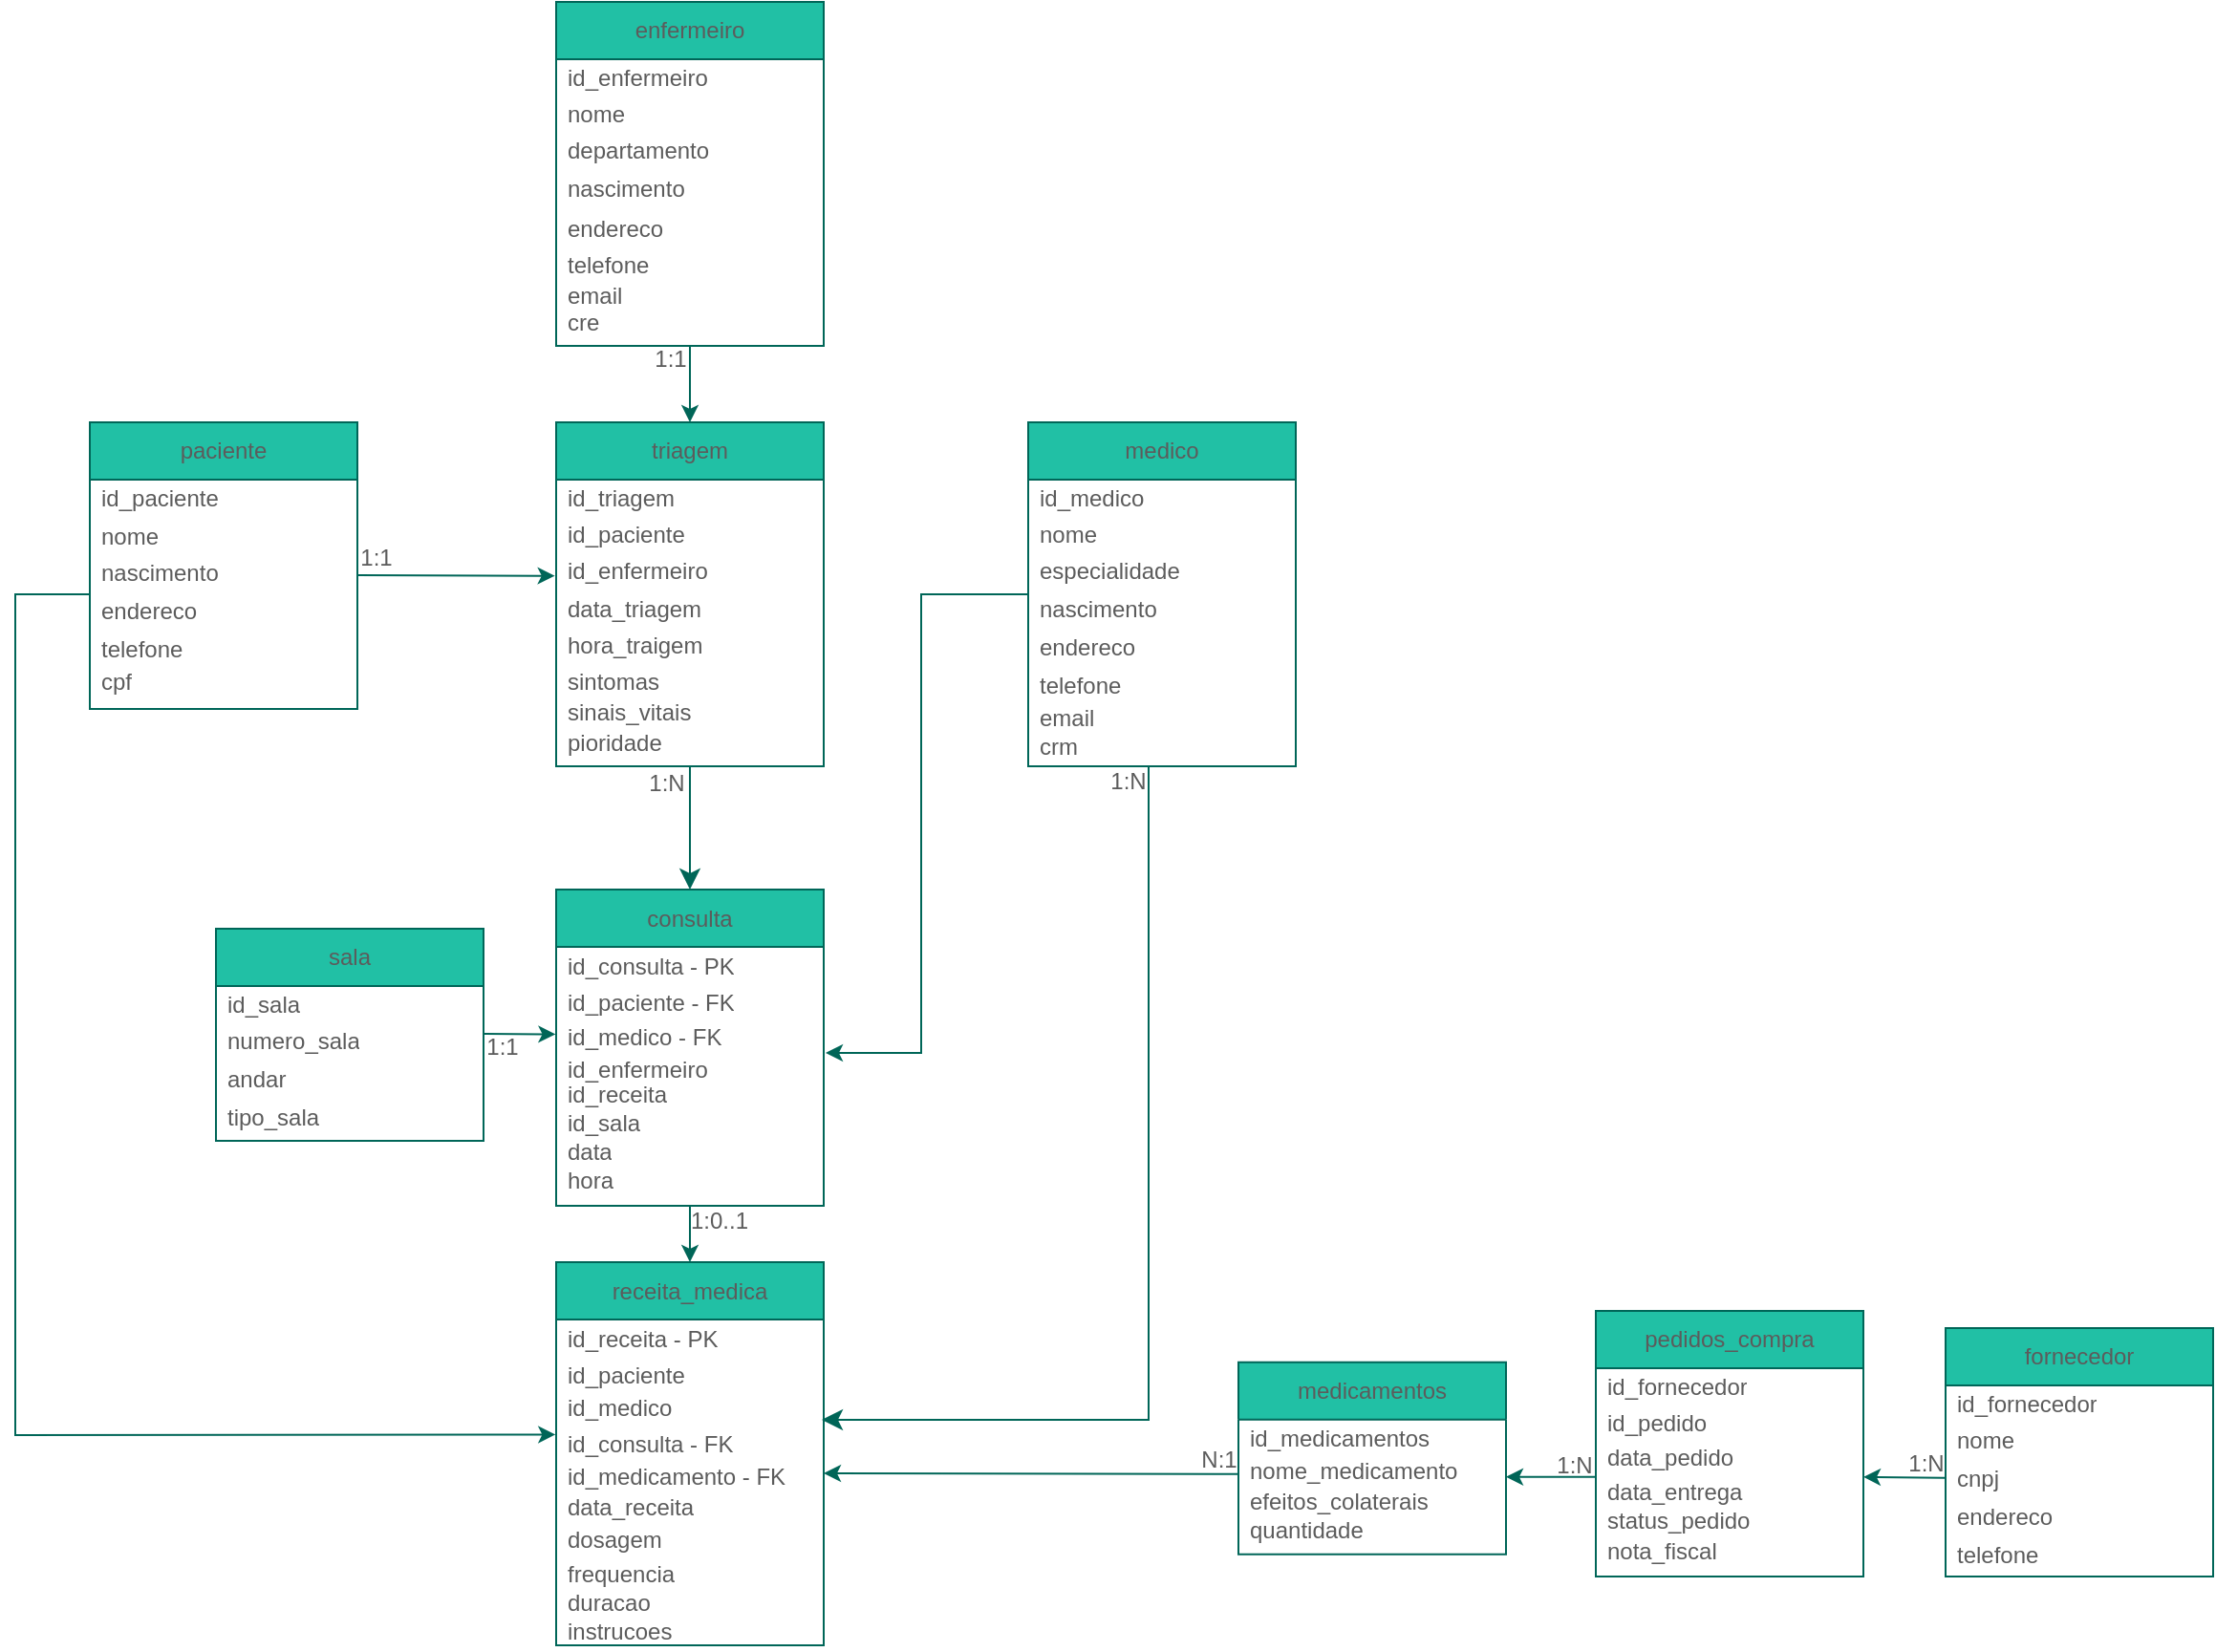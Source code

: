 <mxfile version="26.0.6">
  <diagram name="Página-1" id="eUACIu8FaWGJN2fmajXR">
    <mxGraphModel dx="1123" dy="664" grid="1" gridSize="10" guides="1" tooltips="1" connect="1" arrows="1" fold="1" page="1" pageScale="1" pageWidth="827" pageHeight="1169" math="0" shadow="0">
      <root>
        <mxCell id="0" />
        <mxCell id="1" parent="0" />
        <mxCell id="8bl1ii6WqUolUr_ryR1j-1" value="paciente" style="swimlane;fontStyle=0;childLayout=stackLayout;horizontal=1;startSize=30;horizontalStack=0;resizeParent=1;resizeParentMax=0;resizeLast=0;collapsible=1;marginBottom=0;whiteSpace=wrap;html=1;container=0;labelBackgroundColor=none;fillColor=#21C0A5;strokeColor=#006658;fontColor=#5C5C5C;" vertex="1" parent="1">
          <mxGeometry x="360" y="230" width="140" height="150" as="geometry" />
        </mxCell>
        <mxCell id="8bl1ii6WqUolUr_ryR1j-2" value="id_paciente" style="text;strokeColor=none;fillColor=none;align=left;verticalAlign=middle;spacingLeft=4;spacingRight=4;overflow=hidden;points=[[0,0.5],[1,0.5]];portConstraint=eastwest;rotatable=0;whiteSpace=wrap;html=1;labelBackgroundColor=none;fontColor=#5C5C5C;" vertex="1" parent="1">
          <mxGeometry x="360" y="260" width="140" height="20" as="geometry" />
        </mxCell>
        <mxCell id="8bl1ii6WqUolUr_ryR1j-3" value="nome" style="text;strokeColor=none;fillColor=none;align=left;verticalAlign=middle;spacingLeft=4;spacingRight=4;overflow=hidden;points=[[0,0.5],[1,0.5]];portConstraint=eastwest;rotatable=0;whiteSpace=wrap;html=1;labelBackgroundColor=none;fontColor=#5C5C5C;" vertex="1" parent="1">
          <mxGeometry x="360" y="280" width="60" height="19" as="geometry" />
        </mxCell>
        <mxCell id="8bl1ii6WqUolUr_ryR1j-4" value="nascimento" style="text;strokeColor=none;fillColor=none;align=left;verticalAlign=middle;spacingLeft=4;spacingRight=4;overflow=hidden;points=[[0,0.5],[1,0.5]];portConstraint=eastwest;rotatable=0;whiteSpace=wrap;html=1;labelBackgroundColor=none;fontColor=#5C5C5C;" vertex="1" parent="1">
          <mxGeometry x="360" y="299" width="80" height="20" as="geometry" />
        </mxCell>
        <mxCell id="8bl1ii6WqUolUr_ryR1j-5" value="endereco&lt;span style=&quot;color: rgba(0, 0, 0, 0); font-family: monospace; font-size: 0px; text-wrap-mode: nowrap;&quot;&gt;%3CmxGraphModel%3E%3Croot%3E%3CmxCell%20id%3D%220%22%2F%3E%3CmxCell%20id%3D%221%22%20parent%3D%220%22%2F%3E%3CmxCell%20id%3D%222%22%20value%3D%22nascimento%22%20style%3D%22text%3BstrokeColor%3Dnone%3BfillColor%3Dnone%3Balign%3Dleft%3BverticalAlign%3Dmiddle%3BspacingLeft%3D4%3BspacingRight%3D4%3Boverflow%3Dhidden%3Bpoints%3D%5B%5B0%2C0.5%5D%2C%5B1%2C0.5%5D%5D%3BportConstraint%3Deastwest%3Brotatable%3D0%3BwhiteSpace%3Dwrap%3Bhtml%3D1%3B%22%20vertex%3D%221%22%20parent%3D%221%22%3E%3CmxGeometry%20x%3D%22230%22%20y%3D%22340%22%20width%3D%2280%22%20height%3D%2220%22%20as%3D%22geometry%22%2F%3E%3C%2FmxCell%3E%3C%2Froot%3E%3C%2FmxGraphModel%3E&lt;/span&gt;" style="text;strokeColor=none;fillColor=none;align=left;verticalAlign=middle;spacingLeft=4;spacingRight=4;overflow=hidden;points=[[0,0.5],[1,0.5]];portConstraint=eastwest;rotatable=0;whiteSpace=wrap;html=1;labelBackgroundColor=none;fontColor=#5C5C5C;" vertex="1" parent="1">
          <mxGeometry x="360" y="319" width="80" height="20" as="geometry" />
        </mxCell>
        <mxCell id="8bl1ii6WqUolUr_ryR1j-6" value="telefone" style="text;strokeColor=none;fillColor=none;align=left;verticalAlign=middle;spacingLeft=4;spacingRight=4;overflow=hidden;points=[[0,0.5],[1,0.5]];portConstraint=eastwest;rotatable=0;whiteSpace=wrap;html=1;labelBackgroundColor=none;fontColor=#5C5C5C;" vertex="1" parent="1">
          <mxGeometry x="360" y="339" width="80" height="20" as="geometry" />
        </mxCell>
        <mxCell id="8bl1ii6WqUolUr_ryR1j-7" value="medico" style="swimlane;fontStyle=0;childLayout=stackLayout;horizontal=1;startSize=30;horizontalStack=0;resizeParent=1;resizeParentMax=0;resizeLast=0;collapsible=1;marginBottom=0;whiteSpace=wrap;html=1;container=0;labelBackgroundColor=none;fillColor=#21C0A5;strokeColor=#006658;fontColor=#5C5C5C;" vertex="1" parent="1">
          <mxGeometry x="851" y="230" width="140" height="180" as="geometry" />
        </mxCell>
        <mxCell id="8bl1ii6WqUolUr_ryR1j-8" value="id_medico" style="text;strokeColor=none;fillColor=none;align=left;verticalAlign=middle;spacingLeft=4;spacingRight=4;overflow=hidden;points=[[0,0.5],[1,0.5]];portConstraint=eastwest;rotatable=0;whiteSpace=wrap;html=1;labelBackgroundColor=none;fontColor=#5C5C5C;" vertex="1" parent="1">
          <mxGeometry x="851" y="260" width="140" height="20" as="geometry" />
        </mxCell>
        <mxCell id="8bl1ii6WqUolUr_ryR1j-9" value="nome" style="text;strokeColor=none;fillColor=none;align=left;verticalAlign=middle;spacingLeft=4;spacingRight=4;overflow=hidden;points=[[0,0.5],[1,0.5]];portConstraint=eastwest;rotatable=0;whiteSpace=wrap;html=1;labelBackgroundColor=none;fontColor=#5C5C5C;" vertex="1" parent="1">
          <mxGeometry x="851" y="279" width="60" height="20" as="geometry" />
        </mxCell>
        <mxCell id="8bl1ii6WqUolUr_ryR1j-10" value="nascimento" style="text;strokeColor=none;fillColor=none;align=left;verticalAlign=middle;spacingLeft=4;spacingRight=4;overflow=hidden;points=[[0,0.5],[1,0.5]];portConstraint=eastwest;rotatable=0;whiteSpace=wrap;html=1;labelBackgroundColor=none;fontColor=#5C5C5C;" vertex="1" parent="1">
          <mxGeometry x="851" y="318" width="80" height="20" as="geometry" />
        </mxCell>
        <mxCell id="8bl1ii6WqUolUr_ryR1j-11" value="endereco&lt;span style=&quot;color: rgba(0, 0, 0, 0); font-family: monospace; font-size: 0px; text-wrap-mode: nowrap;&quot;&gt;%3CmxGraphModel%3E%3Croot%3E%3CmxCell%20id%3D%220%22%2F%3E%3CmxCell%20id%3D%221%22%20parent%3D%220%22%2F%3E%3CmxCell%20id%3D%222%22%20value%3D%22nascimento%22%20style%3D%22text%3BstrokeColor%3Dnone%3BfillColor%3Dnone%3Balign%3Dleft%3BverticalAlign%3Dmiddle%3BspacingLeft%3D4%3BspacingRight%3D4%3Boverflow%3Dhidden%3Bpoints%3D%5B%5B0%2C0.5%5D%2C%5B1%2C0.5%5D%5D%3BportConstraint%3Deastwest%3Brotatable%3D0%3BwhiteSpace%3Dwrap%3Bhtml%3D1%3B%22%20vertex%3D%221%22%20parent%3D%221%22%3E%3CmxGeometry%20x%3D%22230%22%20y%3D%22340%22%20width%3D%2280%22%20height%3D%2220%22%20as%3D%22geometry%22%2F%3E%3C%2FmxCell%3E%3C%2Froot%3E%3C%2FmxGraphModel%3E&lt;/span&gt;" style="text;strokeColor=none;fillColor=none;align=left;verticalAlign=middle;spacingLeft=4;spacingRight=4;overflow=hidden;points=[[0,0.5],[1,0.5]];portConstraint=eastwest;rotatable=0;whiteSpace=wrap;html=1;labelBackgroundColor=none;fontColor=#5C5C5C;" vertex="1" parent="1">
          <mxGeometry x="851" y="338" width="80" height="20" as="geometry" />
        </mxCell>
        <mxCell id="8bl1ii6WqUolUr_ryR1j-12" value="telefone" style="text;strokeColor=none;fillColor=none;align=left;verticalAlign=middle;spacingLeft=4;spacingRight=4;overflow=hidden;points=[[0,0.5],[1,0.5]];portConstraint=eastwest;rotatable=0;whiteSpace=wrap;html=1;labelBackgroundColor=none;fontColor=#5C5C5C;" vertex="1" parent="1">
          <mxGeometry x="851" y="358" width="80" height="20" as="geometry" />
        </mxCell>
        <mxCell id="8bl1ii6WqUolUr_ryR1j-13" value="especialidade" style="text;strokeColor=none;fillColor=none;align=left;verticalAlign=middle;spacingLeft=4;spacingRight=4;overflow=hidden;points=[[0,0.5],[1,0.5]];portConstraint=eastwest;rotatable=0;whiteSpace=wrap;html=1;labelBackgroundColor=none;fontColor=#5C5C5C;" vertex="1" parent="1">
          <mxGeometry x="851" y="298" width="90" height="20" as="geometry" />
        </mxCell>
        <mxCell id="8bl1ii6WqUolUr_ryR1j-14" value="email" style="text;strokeColor=none;fillColor=none;align=left;verticalAlign=middle;spacingLeft=4;spacingRight=4;overflow=hidden;points=[[0,0.5],[1,0.5]];portConstraint=eastwest;rotatable=0;whiteSpace=wrap;html=1;labelBackgroundColor=none;fontColor=#5C5C5C;" vertex="1" parent="1">
          <mxGeometry x="851" y="375" width="60" height="20" as="geometry" />
        </mxCell>
        <mxCell id="8bl1ii6WqUolUr_ryR1j-15" value="enfermeiro" style="swimlane;fontStyle=0;childLayout=stackLayout;horizontal=1;startSize=30;horizontalStack=0;resizeParent=1;resizeParentMax=0;resizeLast=0;collapsible=1;marginBottom=0;whiteSpace=wrap;html=1;container=0;labelBackgroundColor=none;fillColor=#21C0A5;strokeColor=#006658;fontColor=#5C5C5C;" vertex="1" parent="1">
          <mxGeometry x="604" y="10" width="140" height="180" as="geometry" />
        </mxCell>
        <mxCell id="8bl1ii6WqUolUr_ryR1j-16" value="id_enfermeiro" style="text;strokeColor=none;fillColor=none;align=left;verticalAlign=middle;spacingLeft=4;spacingRight=4;overflow=hidden;points=[[0,0.5],[1,0.5]];portConstraint=eastwest;rotatable=0;whiteSpace=wrap;html=1;labelBackgroundColor=none;fontColor=#5C5C5C;" vertex="1" parent="1">
          <mxGeometry x="604" y="40" width="140" height="20" as="geometry" />
        </mxCell>
        <mxCell id="8bl1ii6WqUolUr_ryR1j-17" value="nome" style="text;strokeColor=none;fillColor=none;align=left;verticalAlign=middle;spacingLeft=4;spacingRight=4;overflow=hidden;points=[[0,0.5],[1,0.5]];portConstraint=eastwest;rotatable=0;whiteSpace=wrap;html=1;labelBackgroundColor=none;fontColor=#5C5C5C;" vertex="1" parent="1">
          <mxGeometry x="604" y="59" width="132" height="20" as="geometry" />
        </mxCell>
        <mxCell id="8bl1ii6WqUolUr_ryR1j-18" value="nascimento" style="text;strokeColor=none;fillColor=none;align=left;verticalAlign=middle;spacingLeft=4;spacingRight=4;overflow=hidden;points=[[0,0.5],[1,0.5]];portConstraint=eastwest;rotatable=0;whiteSpace=wrap;html=1;labelBackgroundColor=none;fontColor=#5C5C5C;" vertex="1" parent="1">
          <mxGeometry x="604" y="98" width="80" height="20" as="geometry" />
        </mxCell>
        <mxCell id="8bl1ii6WqUolUr_ryR1j-19" value="endereco&lt;span style=&quot;color: rgba(0, 0, 0, 0); font-family: monospace; font-size: 0px; text-wrap-mode: nowrap;&quot;&gt;%3CmxGraphModel%3E%3Croot%3E%3CmxCell%20id%3D%220%22%2F%3E%3CmxCell%20id%3D%221%22%20parent%3D%220%22%2F%3E%3CmxCell%20id%3D%222%22%20value%3D%22nascimento%22%20style%3D%22text%3BstrokeColor%3Dnone%3BfillColor%3Dnone%3Balign%3Dleft%3BverticalAlign%3Dmiddle%3BspacingLeft%3D4%3BspacingRight%3D4%3Boverflow%3Dhidden%3Bpoints%3D%5B%5B0%2C0.5%5D%2C%5B1%2C0.5%5D%5D%3BportConstraint%3Deastwest%3Brotatable%3D0%3BwhiteSpace%3Dwrap%3Bhtml%3D1%3B%22%20vertex%3D%221%22%20parent%3D%221%22%3E%3CmxGeometry%20x%3D%22230%22%20y%3D%22340%22%20width%3D%2280%22%20height%3D%2220%22%20as%3D%22geometry%22%2F%3E%3C%2FmxCell%3E%3C%2Froot%3E%3C%2FmxGraphModel%3E&lt;/span&gt;" style="text;strokeColor=none;fillColor=none;align=left;verticalAlign=middle;spacingLeft=4;spacingRight=4;overflow=hidden;points=[[0,0.5],[1,0.5]];portConstraint=eastwest;rotatable=0;whiteSpace=wrap;html=1;labelBackgroundColor=none;fontColor=#5C5C5C;" vertex="1" parent="1">
          <mxGeometry x="604" y="119" width="80" height="20" as="geometry" />
        </mxCell>
        <mxCell id="8bl1ii6WqUolUr_ryR1j-20" value="telefone" style="text;strokeColor=none;fillColor=none;align=left;verticalAlign=middle;spacingLeft=4;spacingRight=4;overflow=hidden;points=[[0,0.5],[1,0.5]];portConstraint=eastwest;rotatable=0;whiteSpace=wrap;html=1;labelBackgroundColor=none;fontColor=#5C5C5C;" vertex="1" parent="1">
          <mxGeometry x="604" y="138" width="80" height="20" as="geometry" />
        </mxCell>
        <mxCell id="8bl1ii6WqUolUr_ryR1j-21" value="departamento" style="text;strokeColor=none;fillColor=none;align=left;verticalAlign=middle;spacingLeft=4;spacingRight=4;overflow=hidden;points=[[0,0.5],[1,0.5]];portConstraint=eastwest;rotatable=0;whiteSpace=wrap;html=1;labelBackgroundColor=none;fontColor=#5C5C5C;" vertex="1" parent="1">
          <mxGeometry x="604" y="78" width="132" height="20" as="geometry" />
        </mxCell>
        <mxCell id="8bl1ii6WqUolUr_ryR1j-22" value="email" style="text;strokeColor=none;fillColor=none;align=left;verticalAlign=middle;spacingLeft=4;spacingRight=4;overflow=hidden;points=[[0,0.5],[1,0.5]];portConstraint=eastwest;rotatable=0;whiteSpace=wrap;html=1;labelBackgroundColor=none;fontColor=#5C5C5C;" vertex="1" parent="1">
          <mxGeometry x="604" y="154" width="60" height="20" as="geometry" />
        </mxCell>
        <mxCell id="8bl1ii6WqUolUr_ryR1j-23" style="edgeStyle=orthogonalEdgeStyle;rounded=0;orthogonalLoop=1;jettySize=auto;html=1;exitX=0.5;exitY=1;exitDx=0;exitDy=0;entryX=0.5;entryY=0;entryDx=0;entryDy=0;labelBackgroundColor=none;strokeColor=#006658;fontColor=default;" edge="1" parent="1" source="8bl1ii6WqUolUr_ryR1j-24" target="8bl1ii6WqUolUr_ryR1j-32">
          <mxGeometry relative="1" as="geometry">
            <mxPoint x="673.857" y="630" as="targetPoint" />
          </mxGeometry>
        </mxCell>
        <mxCell id="8bl1ii6WqUolUr_ryR1j-24" value="consulta" style="swimlane;fontStyle=0;childLayout=stackLayout;horizontal=1;startSize=30;horizontalStack=0;resizeParent=1;resizeParentMax=0;resizeLast=0;collapsible=1;marginBottom=0;whiteSpace=wrap;html=1;container=0;labelBackgroundColor=none;fillColor=#21C0A5;strokeColor=#006658;fontColor=#5C5C5C;" vertex="1" parent="1">
          <mxGeometry x="604" y="474.5" width="140" height="165.5" as="geometry" />
        </mxCell>
        <mxCell id="8bl1ii6WqUolUr_ryR1j-25" value="id_consulta - PK" style="text;strokeColor=none;fillColor=none;align=left;verticalAlign=middle;spacingLeft=4;spacingRight=4;overflow=hidden;points=[[0,0.5],[1,0.5]];portConstraint=eastwest;rotatable=0;whiteSpace=wrap;html=1;labelBackgroundColor=none;fontColor=#5C5C5C;" vertex="1" parent="1">
          <mxGeometry x="604" y="504.5" width="140" height="20" as="geometry" />
        </mxCell>
        <mxCell id="8bl1ii6WqUolUr_ryR1j-26" value="id_paciente - FK" style="text;strokeColor=none;fillColor=none;align=left;verticalAlign=middle;spacingLeft=4;spacingRight=4;overflow=hidden;points=[[0,0.5],[1,0.5]];portConstraint=eastwest;rotatable=0;whiteSpace=wrap;html=1;labelBackgroundColor=none;fontColor=#5C5C5C;" vertex="1" parent="1">
          <mxGeometry x="604" y="523.5" width="106" height="20" as="geometry" />
        </mxCell>
        <mxCell id="8bl1ii6WqUolUr_ryR1j-27" value="data" style="text;strokeColor=none;fillColor=none;align=left;verticalAlign=middle;spacingLeft=4;spacingRight=4;overflow=hidden;points=[[0,0.5],[1,0.5]];portConstraint=eastwest;rotatable=0;whiteSpace=wrap;html=1;labelBackgroundColor=none;fontColor=#5C5C5C;" vertex="1" parent="1">
          <mxGeometry x="604" y="601.5" width="80" height="20" as="geometry" />
        </mxCell>
        <mxCell id="8bl1ii6WqUolUr_ryR1j-28" value="hora" style="text;strokeColor=none;fillColor=none;align=left;verticalAlign=middle;spacingLeft=4;spacingRight=4;overflow=hidden;points=[[0,0.5],[1,0.5]];portConstraint=eastwest;rotatable=0;whiteSpace=wrap;html=1;labelBackgroundColor=none;fontColor=#5C5C5C;" vertex="1" parent="1">
          <mxGeometry x="604" y="616.5" width="80" height="20" as="geometry" />
        </mxCell>
        <mxCell id="8bl1ii6WqUolUr_ryR1j-29" value="id_medico - FK" style="text;strokeColor=none;fillColor=none;align=left;verticalAlign=middle;spacingLeft=4;spacingRight=4;overflow=hidden;points=[[0,0.5],[1,0.5]];portConstraint=eastwest;rotatable=0;whiteSpace=wrap;html=1;labelBackgroundColor=none;fontColor=#5C5C5C;" vertex="1" parent="1">
          <mxGeometry x="604" y="541.5" width="96" height="20" as="geometry" />
        </mxCell>
        <mxCell id="8bl1ii6WqUolUr_ryR1j-32" value="receita_medica" style="swimlane;fontStyle=0;childLayout=stackLayout;horizontal=1;startSize=30;horizontalStack=0;resizeParent=1;resizeParentMax=0;resizeLast=0;collapsible=1;marginBottom=0;whiteSpace=wrap;html=1;container=0;labelBackgroundColor=none;fillColor=#21C0A5;strokeColor=#006658;fontColor=#5C5C5C;" vertex="1" parent="1">
          <mxGeometry x="604" y="669.5" width="140" height="200.5" as="geometry" />
        </mxCell>
        <mxCell id="8bl1ii6WqUolUr_ryR1j-33" value="id_receita - PK" style="text;strokeColor=none;fillColor=none;align=left;verticalAlign=middle;spacingLeft=4;spacingRight=4;overflow=hidden;points=[[0,0.5],[1,0.5]];portConstraint=eastwest;rotatable=0;whiteSpace=wrap;html=1;labelBackgroundColor=none;fontColor=#5C5C5C;" vertex="1" parent="1">
          <mxGeometry x="604" y="699.5" width="140" height="20" as="geometry" />
        </mxCell>
        <mxCell id="8bl1ii6WqUolUr_ryR1j-34" value="id_paciente - FK" style="text;strokeColor=none;fillColor=none;align=left;verticalAlign=middle;spacingLeft=4;spacingRight=4;overflow=hidden;points=[[0,0.5],[1,0.5]];portConstraint=eastwest;rotatable=0;whiteSpace=wrap;html=1;labelBackgroundColor=none;fontColor=#5C5C5C;" vertex="1" parent="1">
          <mxGeometry x="604" y="718.5" width="76" height="20" as="geometry" />
        </mxCell>
        <mxCell id="8bl1ii6WqUolUr_ryR1j-35" value="data_receita" style="text;strokeColor=none;fillColor=none;align=left;verticalAlign=middle;spacingLeft=4;spacingRight=4;overflow=hidden;points=[[0,0.5],[1,0.5]];portConstraint=eastwest;rotatable=0;whiteSpace=wrap;html=1;labelBackgroundColor=none;fontColor=#5C5C5C;" vertex="1" parent="1">
          <mxGeometry x="604" y="787.5" width="80" height="20" as="geometry" />
        </mxCell>
        <mxCell id="8bl1ii6WqUolUr_ryR1j-36" value="id_medicamento - FK" style="text;strokeColor=none;fillColor=none;align=left;verticalAlign=middle;spacingLeft=4;spacingRight=4;overflow=hidden;points=[[0,0.5],[1,0.5]];portConstraint=eastwest;rotatable=0;whiteSpace=wrap;html=1;labelBackgroundColor=none;fontColor=#5C5C5C;" vertex="1" parent="1">
          <mxGeometry x="604" y="771.5" width="126" height="20" as="geometry" />
        </mxCell>
        <mxCell id="8bl1ii6WqUolUr_ryR1j-37" value="id_medico" style="text;strokeColor=none;fillColor=none;align=left;verticalAlign=middle;spacingLeft=4;spacingRight=4;overflow=hidden;points=[[0,0.5],[1,0.5]];portConstraint=eastwest;rotatable=0;whiteSpace=wrap;html=1;labelBackgroundColor=none;fontColor=#5C5C5C;" vertex="1" parent="1">
          <mxGeometry x="604" y="735.5" width="90" height="20" as="geometry" />
        </mxCell>
        <mxCell id="8bl1ii6WqUolUr_ryR1j-38" value="dosagem&lt;span style=&quot;color: rgba(0, 0, 0, 0); font-family: monospace; font-size: 0px; text-wrap-mode: nowrap;&quot;&gt;%3CmxGraphModel%3E%3Croot%3E%3CmxCell%20id%3D%220%22%2F%3E%3CmxCell%20id%3D%221%22%20parent%3D%220%22%2F%3E%3CmxCell%20id%3D%222%22%20value%3D%22medicamento%22%20style%3D%22text%3BstrokeColor%3Dnone%3BfillColor%3Dnone%3Balign%3Dleft%3BverticalAlign%3Dmiddle%3BspacingLeft%3D4%3BspacingRight%3D4%3Boverflow%3Dhidden%3Bpoints%3D%5B%5B0%2C0.5%5D%2C%5B1%2C0.5%5D%5D%3BportConstraint%3Deastwest%3Brotatable%3D0%3BwhiteSpace%3Dwrap%3Bhtml%3D1%3B%22%20vertex%3D%221%22%20parent%3D%221%22%3E%3CmxGeometry%20x%3D%22344%22%20y%3D%22789%22%20width%3D%2286%22%20height%3D%2220%22%20as%3D%22geometry%22%2F%3E%3C%2FmxCell%3E%3C%2Froot%3E%3C%2FmxGraphModel%3E&lt;/span&gt;" style="text;strokeColor=none;fillColor=none;align=left;verticalAlign=middle;spacingLeft=4;spacingRight=4;overflow=hidden;points=[[0,0.5],[1,0.5]];portConstraint=eastwest;rotatable=0;whiteSpace=wrap;html=1;labelBackgroundColor=none;fontColor=#5C5C5C;" vertex="1" parent="1">
          <mxGeometry x="604" y="804.5" width="86" height="20" as="geometry" />
        </mxCell>
        <mxCell id="8bl1ii6WqUolUr_ryR1j-39" value="frequencia" style="text;strokeColor=none;fillColor=none;align=left;verticalAlign=middle;spacingLeft=4;spacingRight=4;overflow=hidden;points=[[0,0.5],[1,0.5]];portConstraint=eastwest;rotatable=0;whiteSpace=wrap;html=1;labelBackgroundColor=none;fontColor=#5C5C5C;" vertex="1" parent="1">
          <mxGeometry x="604" y="822.5" width="86" height="20" as="geometry" />
        </mxCell>
        <mxCell id="8bl1ii6WqUolUr_ryR1j-40" value="duracao" style="text;strokeColor=none;fillColor=none;align=left;verticalAlign=middle;spacingLeft=4;spacingRight=4;overflow=hidden;points=[[0,0.5],[1,0.5]];portConstraint=eastwest;rotatable=0;whiteSpace=wrap;html=1;labelBackgroundColor=none;fontColor=#5C5C5C;" vertex="1" parent="1">
          <mxGeometry x="604" y="837.5" width="86" height="20" as="geometry" />
        </mxCell>
        <mxCell id="8bl1ii6WqUolUr_ryR1j-41" value="instrucoes" style="text;strokeColor=none;fillColor=none;align=left;verticalAlign=middle;spacingLeft=4;spacingRight=4;overflow=hidden;points=[[0,0.5],[1,0.5]];portConstraint=eastwest;rotatable=0;whiteSpace=wrap;html=1;labelBackgroundColor=none;fontColor=#5C5C5C;" vertex="1" parent="1">
          <mxGeometry x="604" y="852.5" width="86" height="20" as="geometry" />
        </mxCell>
        <mxCell id="8bl1ii6WqUolUr_ryR1j-42" value="" style="edgeStyle=elbowEdgeStyle;elbow=vertical;endArrow=classic;html=1;curved=0;rounded=0;endSize=8;startSize=8;entryX=0.5;entryY=0;entryDx=0;entryDy=0;labelBackgroundColor=none;strokeColor=#006658;fontColor=default;" edge="1" parent="1" target="8bl1ii6WqUolUr_ryR1j-24">
          <mxGeometry width="50" height="50" relative="1" as="geometry">
            <mxPoint x="674" y="410" as="sourcePoint" />
            <mxPoint x="740" y="300" as="targetPoint" />
          </mxGeometry>
        </mxCell>
        <mxCell id="8bl1ii6WqUolUr_ryR1j-43" value="id_enfermeiro" style="text;strokeColor=none;fillColor=none;align=left;verticalAlign=middle;spacingLeft=4;spacingRight=4;overflow=hidden;points=[[0,0.5],[1,0.5]];portConstraint=eastwest;rotatable=0;whiteSpace=wrap;html=1;labelBackgroundColor=none;fontColor=#5C5C5C;" vertex="1" parent="1">
          <mxGeometry x="604" y="558.5" width="90" height="20" as="geometry" />
        </mxCell>
        <mxCell id="8bl1ii6WqUolUr_ryR1j-44" value="1:N" style="text;html=1;align=center;verticalAlign=middle;whiteSpace=wrap;rounded=0;labelBackgroundColor=none;fontColor=#5C5C5C;" vertex="1" parent="1">
          <mxGeometry x="893" y="403" width="21" height="30" as="geometry" />
        </mxCell>
        <mxCell id="8bl1ii6WqUolUr_ryR1j-45" value="1:N" style="text;html=1;align=center;verticalAlign=middle;whiteSpace=wrap;rounded=0;labelBackgroundColor=none;fontColor=#5C5C5C;" vertex="1" parent="1">
          <mxGeometry x="650" y="404" width="24" height="30" as="geometry" />
        </mxCell>
        <mxCell id="8bl1ii6WqUolUr_ryR1j-47" value="1:0..1" style="text;html=1;align=center;verticalAlign=middle;whiteSpace=wrap;rounded=0;labelBackgroundColor=none;fontColor=#5C5C5C;" vertex="1" parent="1">
          <mxGeometry x="678" y="642" width="23" height="11.5" as="geometry" />
        </mxCell>
        <mxCell id="8bl1ii6WqUolUr_ryR1j-49" value="fornecedor" style="swimlane;fontStyle=0;childLayout=stackLayout;horizontal=1;startSize=30;horizontalStack=0;resizeParent=1;resizeParentMax=0;resizeLast=0;collapsible=1;marginBottom=0;whiteSpace=wrap;html=1;container=0;labelBackgroundColor=none;fillColor=#21C0A5;strokeColor=#006658;fontColor=#5C5C5C;" vertex="1" parent="1">
          <mxGeometry x="1331" y="704" width="140" height="130" as="geometry" />
        </mxCell>
        <mxCell id="8bl1ii6WqUolUr_ryR1j-50" value="id_fornecedor" style="text;strokeColor=none;fillColor=none;align=left;verticalAlign=middle;spacingLeft=4;spacingRight=4;overflow=hidden;points=[[0,0.5],[1,0.5]];portConstraint=eastwest;rotatable=0;whiteSpace=wrap;html=1;labelBackgroundColor=none;fontColor=#5C5C5C;" vertex="1" parent="1">
          <mxGeometry x="1331" y="734" width="140" height="20" as="geometry" />
        </mxCell>
        <mxCell id="8bl1ii6WqUolUr_ryR1j-51" value="nome" style="text;strokeColor=none;fillColor=none;align=left;verticalAlign=middle;spacingLeft=4;spacingRight=4;overflow=hidden;points=[[0,0.5],[1,0.5]];portConstraint=eastwest;rotatable=0;whiteSpace=wrap;html=1;labelBackgroundColor=none;fontColor=#5C5C5C;" vertex="1" parent="1">
          <mxGeometry x="1331" y="753" width="60" height="20" as="geometry" />
        </mxCell>
        <mxCell id="8bl1ii6WqUolUr_ryR1j-52" value="cnpj" style="text;strokeColor=none;fillColor=none;align=left;verticalAlign=middle;spacingLeft=4;spacingRight=4;overflow=hidden;points=[[0,0.5],[1,0.5]];portConstraint=eastwest;rotatable=0;whiteSpace=wrap;html=1;labelBackgroundColor=none;fontColor=#5C5C5C;" vertex="1" parent="1">
          <mxGeometry x="1331" y="773" width="80" height="20" as="geometry" />
        </mxCell>
        <mxCell id="8bl1ii6WqUolUr_ryR1j-53" value="endereco&lt;span style=&quot;color: rgba(0, 0, 0, 0); font-family: monospace; font-size: 0px; text-wrap-mode: nowrap;&quot;&gt;%3CmxGraphModel%3E%3Croot%3E%3CmxCell%20id%3D%220%22%2F%3E%3CmxCell%20id%3D%221%22%20parent%3D%220%22%2F%3E%3CmxCell%20id%3D%222%22%20value%3D%22nascimento%22%20style%3D%22text%3BstrokeColor%3Dnone%3BfillColor%3Dnone%3Balign%3Dleft%3BverticalAlign%3Dmiddle%3BspacingLeft%3D4%3BspacingRight%3D4%3Boverflow%3Dhidden%3Bpoints%3D%5B%5B0%2C0.5%5D%2C%5B1%2C0.5%5D%5D%3BportConstraint%3Deastwest%3Brotatable%3D0%3BwhiteSpace%3Dwrap%3Bhtml%3D1%3B%22%20vertex%3D%221%22%20parent%3D%221%22%3E%3CmxGeometry%20x%3D%22230%22%20y%3D%22340%22%20width%3D%2280%22%20height%3D%2220%22%20as%3D%22geometry%22%2F%3E%3C%2FmxCell%3E%3C%2Froot%3E%3C%2FmxGraphModel%3E&lt;/span&gt;" style="text;strokeColor=none;fillColor=none;align=left;verticalAlign=middle;spacingLeft=4;spacingRight=4;overflow=hidden;points=[[0,0.5],[1,0.5]];portConstraint=eastwest;rotatable=0;whiteSpace=wrap;html=1;labelBackgroundColor=none;fontColor=#5C5C5C;" vertex="1" parent="1">
          <mxGeometry x="1331" y="793" width="80" height="20" as="geometry" />
        </mxCell>
        <mxCell id="8bl1ii6WqUolUr_ryR1j-54" value="telefone" style="text;strokeColor=none;fillColor=none;align=left;verticalAlign=middle;spacingLeft=4;spacingRight=4;overflow=hidden;points=[[0,0.5],[1,0.5]];portConstraint=eastwest;rotatable=0;whiteSpace=wrap;html=1;labelBackgroundColor=none;fontColor=#5C5C5C;" vertex="1" parent="1">
          <mxGeometry x="1331" y="813" width="80" height="20" as="geometry" />
        </mxCell>
        <mxCell id="8bl1ii6WqUolUr_ryR1j-63" value="pedidos_compra" style="swimlane;fontStyle=0;childLayout=stackLayout;horizontal=1;startSize=30;horizontalStack=0;resizeParent=1;resizeParentMax=0;resizeLast=0;collapsible=1;marginBottom=0;whiteSpace=wrap;html=1;container=0;labelBackgroundColor=none;fillColor=#21C0A5;strokeColor=#006658;fontColor=#5C5C5C;" vertex="1" parent="1">
          <mxGeometry x="1148" y="695" width="140" height="139" as="geometry" />
        </mxCell>
        <mxCell id="8bl1ii6WqUolUr_ryR1j-64" value="id_fornecedor" style="text;strokeColor=none;fillColor=none;align=left;verticalAlign=middle;spacingLeft=4;spacingRight=4;overflow=hidden;points=[[0,0.5],[1,0.5]];portConstraint=eastwest;rotatable=0;whiteSpace=wrap;html=1;labelBackgroundColor=none;fontColor=#5C5C5C;" vertex="1" parent="1">
          <mxGeometry x="1148" y="725" width="140" height="20" as="geometry" />
        </mxCell>
        <mxCell id="8bl1ii6WqUolUr_ryR1j-65" value="id_pedido" style="text;strokeColor=none;fillColor=none;align=left;verticalAlign=middle;spacingLeft=4;spacingRight=4;overflow=hidden;points=[[0,0.5],[1,0.5]];portConstraint=eastwest;rotatable=0;whiteSpace=wrap;html=1;labelBackgroundColor=none;fontColor=#5C5C5C;" vertex="1" parent="1">
          <mxGeometry x="1148" y="744" width="76" height="20" as="geometry" />
        </mxCell>
        <mxCell id="8bl1ii6WqUolUr_ryR1j-66" value="status_pedido" style="text;strokeColor=none;fillColor=none;align=left;verticalAlign=middle;spacingLeft=4;spacingRight=4;overflow=hidden;points=[[0,0.5],[1,0.5]];portConstraint=eastwest;rotatable=0;whiteSpace=wrap;html=1;labelBackgroundColor=none;fontColor=#5C5C5C;" vertex="1" parent="1">
          <mxGeometry x="1148" y="795" width="90" height="20" as="geometry" />
        </mxCell>
        <mxCell id="8bl1ii6WqUolUr_ryR1j-68" value="data_pedido" style="text;strokeColor=none;fillColor=none;align=left;verticalAlign=middle;spacingLeft=4;spacingRight=4;overflow=hidden;points=[[0,0.5],[1,0.5]];portConstraint=eastwest;rotatable=0;whiteSpace=wrap;html=1;labelBackgroundColor=none;fontColor=#5C5C5C;" vertex="1" parent="1">
          <mxGeometry x="1148" y="762" width="90" height="20" as="geometry" />
        </mxCell>
        <mxCell id="8bl1ii6WqUolUr_ryR1j-69" value="data_entrega" style="text;strokeColor=none;fillColor=none;align=left;verticalAlign=middle;spacingLeft=4;spacingRight=4;overflow=hidden;points=[[0,0.5],[1,0.5]];portConstraint=eastwest;rotatable=0;whiteSpace=wrap;html=1;labelBackgroundColor=none;fontColor=#5C5C5C;" vertex="1" parent="1">
          <mxGeometry x="1148" y="780" width="90" height="20" as="geometry" />
        </mxCell>
        <mxCell id="8bl1ii6WqUolUr_ryR1j-78" value="medicamentos" style="swimlane;fontStyle=0;childLayout=stackLayout;horizontal=1;startSize=30;horizontalStack=0;resizeParent=1;resizeParentMax=0;resizeLast=0;collapsible=1;marginBottom=0;whiteSpace=wrap;html=1;container=0;labelBackgroundColor=none;fillColor=#21C0A5;strokeColor=#006658;fontColor=#5C5C5C;" vertex="1" parent="1">
          <mxGeometry x="961" y="721.86" width="140" height="100.5" as="geometry" />
        </mxCell>
        <mxCell id="8bl1ii6WqUolUr_ryR1j-79" value="id_medicamentos" style="text;strokeColor=none;fillColor=none;align=left;verticalAlign=middle;spacingLeft=4;spacingRight=4;overflow=hidden;points=[[0,0.5],[1,0.5]];portConstraint=eastwest;rotatable=0;whiteSpace=wrap;html=1;labelBackgroundColor=none;fontColor=#5C5C5C;" vertex="1" parent="1">
          <mxGeometry x="961" y="751.86" width="140" height="20" as="geometry" />
        </mxCell>
        <mxCell id="8bl1ii6WqUolUr_ryR1j-80" value="nome_medicamento" style="text;strokeColor=none;fillColor=none;align=left;verticalAlign=middle;spacingLeft=4;spacingRight=4;overflow=hidden;points=[[0,0.5],[1,0.5]];portConstraint=eastwest;rotatable=0;whiteSpace=wrap;html=1;labelBackgroundColor=none;fontColor=#5C5C5C;" vertex="1" parent="1">
          <mxGeometry x="961" y="768.86" width="130" height="20" as="geometry" />
        </mxCell>
        <mxCell id="8bl1ii6WqUolUr_ryR1j-83" value="efeitos_colaterais" style="text;strokeColor=none;fillColor=none;align=left;verticalAlign=middle;spacingLeft=4;spacingRight=4;overflow=hidden;points=[[0,0.5],[1,0.5]];portConstraint=eastwest;rotatable=0;whiteSpace=wrap;html=1;labelBackgroundColor=none;fontColor=#5C5C5C;" vertex="1" parent="1">
          <mxGeometry x="961" y="784.86" width="110" height="20" as="geometry" />
        </mxCell>
        <mxCell id="8bl1ii6WqUolUr_ryR1j-87" value="N:1" style="text;html=1;align=center;verticalAlign=middle;whiteSpace=wrap;rounded=0;labelBackgroundColor=none;fontColor=#5C5C5C;" vertex="1" parent="1">
          <mxGeometry x="941" y="757.86" width="20" height="30" as="geometry" />
        </mxCell>
        <mxCell id="8bl1ii6WqUolUr_ryR1j-91" value="" style="endArrow=classic;html=1;rounded=0;labelBackgroundColor=none;strokeColor=#006658;fontColor=default;" edge="1" parent="1">
          <mxGeometry width="50" height="50" relative="1" as="geometry">
            <mxPoint x="1148" y="781.86" as="sourcePoint" />
            <mxPoint x="1101" y="781.86" as="targetPoint" />
          </mxGeometry>
        </mxCell>
        <mxCell id="8bl1ii6WqUolUr_ryR1j-102" value="1:N" style="text;html=1;align=center;verticalAlign=middle;whiteSpace=wrap;rounded=0;labelBackgroundColor=none;fontColor=#5C5C5C;" vertex="1" parent="1">
          <mxGeometry x="1129" y="768.36" width="16" height="14.5" as="geometry" />
        </mxCell>
        <mxCell id="8bl1ii6WqUolUr_ryR1j-114" value="1:N" style="text;html=1;align=center;verticalAlign=middle;whiteSpace=wrap;rounded=0;labelBackgroundColor=none;fontColor=#5C5C5C;" vertex="1" parent="1">
          <mxGeometry x="1311" y="759.86" width="20" height="30" as="geometry" />
        </mxCell>
        <mxCell id="8bl1ii6WqUolUr_ryR1j-117" value="sala" style="swimlane;fontStyle=0;childLayout=stackLayout;horizontal=1;startSize=30;horizontalStack=0;resizeParent=1;resizeParentMax=0;resizeLast=0;collapsible=1;marginBottom=0;whiteSpace=wrap;html=1;container=0;labelBackgroundColor=none;fillColor=#21C0A5;strokeColor=#006658;fontColor=#5C5C5C;" vertex="1" parent="1">
          <mxGeometry x="426" y="495" width="140" height="111" as="geometry" />
        </mxCell>
        <mxCell id="8bl1ii6WqUolUr_ryR1j-118" value="id_sala" style="text;strokeColor=none;fillColor=none;align=left;verticalAlign=middle;spacingLeft=4;spacingRight=4;overflow=hidden;points=[[0,0.5],[1,0.5]];portConstraint=eastwest;rotatable=0;whiteSpace=wrap;html=1;labelBackgroundColor=none;fontColor=#5C5C5C;" vertex="1" parent="1">
          <mxGeometry x="426" y="525" width="140" height="20" as="geometry" />
        </mxCell>
        <mxCell id="8bl1ii6WqUolUr_ryR1j-119" value="numero_sala" style="text;strokeColor=none;fillColor=none;align=left;verticalAlign=middle;spacingLeft=4;spacingRight=4;overflow=hidden;points=[[0,0.5],[1,0.5]];portConstraint=eastwest;rotatable=0;whiteSpace=wrap;html=1;labelBackgroundColor=none;fontColor=#5C5C5C;" vertex="1" parent="1">
          <mxGeometry x="426" y="544" width="90" height="20" as="geometry" />
        </mxCell>
        <mxCell id="8bl1ii6WqUolUr_ryR1j-120" value="andar" style="text;strokeColor=none;fillColor=none;align=left;verticalAlign=middle;spacingLeft=4;spacingRight=4;overflow=hidden;points=[[0,0.5],[1,0.5]];portConstraint=eastwest;rotatable=0;whiteSpace=wrap;html=1;labelBackgroundColor=none;fontColor=#5C5C5C;" vertex="1" parent="1">
          <mxGeometry x="426" y="564" width="80" height="20" as="geometry" />
        </mxCell>
        <mxCell id="8bl1ii6WqUolUr_ryR1j-121" value="tipo_sala" style="text;strokeColor=none;fillColor=none;align=left;verticalAlign=middle;spacingLeft=4;spacingRight=4;overflow=hidden;points=[[0,0.5],[1,0.5]];portConstraint=eastwest;rotatable=0;whiteSpace=wrap;html=1;labelBackgroundColor=none;fontColor=#5C5C5C;" vertex="1" parent="1">
          <mxGeometry x="426" y="584" width="80" height="20" as="geometry" />
        </mxCell>
        <mxCell id="8bl1ii6WqUolUr_ryR1j-123" value="" style="endArrow=classic;html=1;rounded=0;strokeColor=#006658;fontColor=#5C5C5C;fillColor=#21C0A5;entryX=-0.003;entryY=0.437;entryDx=0;entryDy=0;entryPerimeter=0;" edge="1" parent="1" target="8bl1ii6WqUolUr_ryR1j-29">
          <mxGeometry width="50" height="50" relative="1" as="geometry">
            <mxPoint x="566" y="550" as="sourcePoint" />
            <mxPoint x="596" y="476" as="targetPoint" />
          </mxGeometry>
        </mxCell>
        <mxCell id="8bl1ii6WqUolUr_ryR1j-124" value="1:1" style="text;html=1;align=center;verticalAlign=middle;whiteSpace=wrap;rounded=0;fontColor=#5C5C5C;" vertex="1" parent="1">
          <mxGeometry x="566" y="550" width="20" height="14" as="geometry" />
        </mxCell>
        <mxCell id="8bl1ii6WqUolUr_ryR1j-126" value="id_sala" style="text;strokeColor=none;fillColor=none;align=left;verticalAlign=middle;spacingLeft=4;spacingRight=4;overflow=hidden;points=[[0,0.5],[1,0.5]];portConstraint=eastwest;rotatable=0;whiteSpace=wrap;html=1;labelBackgroundColor=none;fontColor=#5C5C5C;" vertex="1" parent="1">
          <mxGeometry x="604" y="586.5" width="90" height="20" as="geometry" />
        </mxCell>
        <mxCell id="8bl1ii6WqUolUr_ryR1j-128" value="cpf" style="text;strokeColor=none;fillColor=none;align=left;verticalAlign=middle;spacingLeft=4;spacingRight=4;overflow=hidden;points=[[0,0.5],[1,0.5]];portConstraint=eastwest;rotatable=0;whiteSpace=wrap;html=1;labelBackgroundColor=none;fontColor=#5C5C5C;" vertex="1" parent="1">
          <mxGeometry x="360" y="356" width="80" height="20" as="geometry" />
        </mxCell>
        <mxCell id="8bl1ii6WqUolUr_ryR1j-129" value="cre" style="text;strokeColor=none;fillColor=none;align=left;verticalAlign=middle;spacingLeft=4;spacingRight=4;overflow=hidden;points=[[0,0.5],[1,0.5]];portConstraint=eastwest;rotatable=0;whiteSpace=wrap;html=1;labelBackgroundColor=none;fontColor=#5C5C5C;" vertex="1" parent="1">
          <mxGeometry x="604" y="168" width="60" height="20" as="geometry" />
        </mxCell>
        <mxCell id="8bl1ii6WqUolUr_ryR1j-130" value="crm" style="text;strokeColor=none;fillColor=none;align=left;verticalAlign=middle;spacingLeft=4;spacingRight=4;overflow=hidden;points=[[0,0.5],[1,0.5]];portConstraint=eastwest;rotatable=0;whiteSpace=wrap;html=1;labelBackgroundColor=none;fontColor=#5C5C5C;" vertex="1" parent="1">
          <mxGeometry x="851" y="390" width="60" height="20" as="geometry" />
        </mxCell>
        <mxCell id="8bl1ii6WqUolUr_ryR1j-131" value="triagem" style="swimlane;fontStyle=0;childLayout=stackLayout;horizontal=1;startSize=30;horizontalStack=0;resizeParent=1;resizeParentMax=0;resizeLast=0;collapsible=1;marginBottom=0;whiteSpace=wrap;html=1;container=0;labelBackgroundColor=none;fillColor=#21C0A5;strokeColor=#006658;fontColor=#5C5C5C;" vertex="1" parent="1">
          <mxGeometry x="604" y="230" width="140" height="180" as="geometry" />
        </mxCell>
        <mxCell id="8bl1ii6WqUolUr_ryR1j-132" value="id_triagem" style="text;strokeColor=none;fillColor=none;align=left;verticalAlign=middle;spacingLeft=4;spacingRight=4;overflow=hidden;points=[[0,0.5],[1,0.5]];portConstraint=eastwest;rotatable=0;whiteSpace=wrap;html=1;labelBackgroundColor=none;fontColor=#5C5C5C;" vertex="1" parent="1">
          <mxGeometry x="604" y="260" width="140" height="20" as="geometry" />
        </mxCell>
        <mxCell id="8bl1ii6WqUolUr_ryR1j-133" value="id_paciente" style="text;strokeColor=none;fillColor=none;align=left;verticalAlign=middle;spacingLeft=4;spacingRight=4;overflow=hidden;points=[[0,0.5],[1,0.5]];portConstraint=eastwest;rotatable=0;whiteSpace=wrap;html=1;labelBackgroundColor=none;fontColor=#5C5C5C;" vertex="1" parent="1">
          <mxGeometry x="604" y="279" width="132" height="20" as="geometry" />
        </mxCell>
        <mxCell id="8bl1ii6WqUolUr_ryR1j-134" value="data_triagem" style="text;strokeColor=none;fillColor=none;align=left;verticalAlign=middle;spacingLeft=4;spacingRight=4;overflow=hidden;points=[[0,0.5],[1,0.5]];portConstraint=eastwest;rotatable=0;whiteSpace=wrap;html=1;labelBackgroundColor=none;fontColor=#5C5C5C;" vertex="1" parent="1">
          <mxGeometry x="604" y="318" width="80" height="20" as="geometry" />
        </mxCell>
        <mxCell id="8bl1ii6WqUolUr_ryR1j-135" value="hora_traigem" style="text;strokeColor=none;fillColor=none;align=left;verticalAlign=middle;spacingLeft=4;spacingRight=4;overflow=hidden;points=[[0,0.5],[1,0.5]];portConstraint=eastwest;rotatable=0;whiteSpace=wrap;html=1;labelBackgroundColor=none;fontColor=#5C5C5C;" vertex="1" parent="1">
          <mxGeometry x="604" y="337" width="80" height="20" as="geometry" />
        </mxCell>
        <mxCell id="8bl1ii6WqUolUr_ryR1j-136" value="sintomas" style="text;strokeColor=none;fillColor=none;align=left;verticalAlign=middle;spacingLeft=4;spacingRight=4;overflow=hidden;points=[[0,0.5],[1,0.5]];portConstraint=eastwest;rotatable=0;whiteSpace=wrap;html=1;labelBackgroundColor=none;fontColor=#5C5C5C;" vertex="1" parent="1">
          <mxGeometry x="604" y="356" width="80" height="20" as="geometry" />
        </mxCell>
        <mxCell id="8bl1ii6WqUolUr_ryR1j-137" value="id_enfermeiro" style="text;strokeColor=none;fillColor=none;align=left;verticalAlign=middle;spacingLeft=4;spacingRight=4;overflow=hidden;points=[[0,0.5],[1,0.5]];portConstraint=eastwest;rotatable=0;whiteSpace=wrap;html=1;labelBackgroundColor=none;fontColor=#5C5C5C;" vertex="1" parent="1">
          <mxGeometry x="604" y="298" width="132" height="20" as="geometry" />
        </mxCell>
        <mxCell id="8bl1ii6WqUolUr_ryR1j-138" value="sinais_vitais" style="text;strokeColor=none;fillColor=none;align=left;verticalAlign=middle;spacingLeft=4;spacingRight=4;overflow=hidden;points=[[0,0.5],[1,0.5]];portConstraint=eastwest;rotatable=0;whiteSpace=wrap;html=1;labelBackgroundColor=none;fontColor=#5C5C5C;" vertex="1" parent="1">
          <mxGeometry x="604" y="372" width="76" height="20" as="geometry" />
        </mxCell>
        <mxCell id="8bl1ii6WqUolUr_ryR1j-139" value="pioridade" style="text;strokeColor=none;fillColor=none;align=left;verticalAlign=middle;spacingLeft=4;spacingRight=4;overflow=hidden;points=[[0,0.5],[1,0.5]];portConstraint=eastwest;rotatable=0;whiteSpace=wrap;html=1;labelBackgroundColor=none;fontColor=#5C5C5C;" vertex="1" parent="1">
          <mxGeometry x="604" y="388" width="60" height="20" as="geometry" />
        </mxCell>
        <mxCell id="8bl1ii6WqUolUr_ryR1j-140" value="" style="endArrow=classic;html=1;rounded=0;strokeColor=#006658;fontColor=#5C5C5C;fillColor=#21C0A5;exitX=0.5;exitY=1;exitDx=0;exitDy=0;entryX=0.5;entryY=0;entryDx=0;entryDy=0;" edge="1" parent="1" source="8bl1ii6WqUolUr_ryR1j-15" target="8bl1ii6WqUolUr_ryR1j-131">
          <mxGeometry width="50" height="50" relative="1" as="geometry">
            <mxPoint x="590" y="260" as="sourcePoint" />
            <mxPoint x="640" y="210" as="targetPoint" />
          </mxGeometry>
        </mxCell>
        <mxCell id="8bl1ii6WqUolUr_ryR1j-141" value="1:1" style="text;html=1;align=center;verticalAlign=middle;whiteSpace=wrap;rounded=0;fontColor=#5C5C5C;" vertex="1" parent="1">
          <mxGeometry x="654" y="182" width="20" height="30" as="geometry" />
        </mxCell>
        <mxCell id="8bl1ii6WqUolUr_ryR1j-142" value="" style="endArrow=classic;html=1;rounded=0;strokeColor=#006658;fontColor=#5C5C5C;fillColor=#21C0A5;entryX=-0.005;entryY=0.617;entryDx=0;entryDy=0;entryPerimeter=0;" edge="1" parent="1" target="8bl1ii6WqUolUr_ryR1j-137">
          <mxGeometry width="50" height="50" relative="1" as="geometry">
            <mxPoint x="500" y="310" as="sourcePoint" />
            <mxPoint x="650" y="290" as="targetPoint" />
          </mxGeometry>
        </mxCell>
        <mxCell id="8bl1ii6WqUolUr_ryR1j-143" value="1:1" style="text;html=1;align=center;verticalAlign=middle;whiteSpace=wrap;rounded=0;fontColor=#5C5C5C;" vertex="1" parent="1">
          <mxGeometry x="495" y="286" width="30" height="30" as="geometry" />
        </mxCell>
        <mxCell id="8bl1ii6WqUolUr_ryR1j-146" value="id_receita" style="text;strokeColor=none;fillColor=none;align=left;verticalAlign=middle;spacingLeft=4;spacingRight=4;overflow=hidden;points=[[0,0.5],[1,0.5]];portConstraint=eastwest;rotatable=0;whiteSpace=wrap;html=1;labelBackgroundColor=none;fontColor=#5C5C5C;" vertex="1" parent="1">
          <mxGeometry x="604" y="572" width="90" height="20" as="geometry" />
        </mxCell>
        <mxCell id="8bl1ii6WqUolUr_ryR1j-147" value="nota_fiscal" style="text;strokeColor=none;fillColor=none;align=left;verticalAlign=middle;spacingLeft=4;spacingRight=4;overflow=hidden;points=[[0,0.5],[1,0.5]];portConstraint=eastwest;rotatable=0;whiteSpace=wrap;html=1;labelBackgroundColor=none;fontColor=#5C5C5C;" vertex="1" parent="1">
          <mxGeometry x="1148" y="810.5" width="90" height="20" as="geometry" />
        </mxCell>
        <mxCell id="8bl1ii6WqUolUr_ryR1j-149" value="" style="edgeStyle=segmentEdgeStyle;endArrow=classic;html=1;curved=0;rounded=0;endSize=8;startSize=8;labelBackgroundColor=none;strokeColor=#006658;fontColor=default;" edge="1" parent="1">
          <mxGeometry width="50" height="50" relative="1" as="geometry">
            <mxPoint x="914" y="410" as="sourcePoint" />
            <mxPoint x="743" y="752" as="targetPoint" />
            <Array as="points">
              <mxPoint x="914" y="752" />
              <mxPoint x="793" y="752" />
            </Array>
          </mxGeometry>
        </mxCell>
        <mxCell id="8bl1ii6WqUolUr_ryR1j-151" value="" style="endArrow=classic;html=1;rounded=0;strokeColor=#006658;fontColor=#5C5C5C;fillColor=#21C0A5;exitX=0;exitY=0.5;exitDx=0;exitDy=0;" edge="1" parent="1" source="8bl1ii6WqUolUr_ryR1j-7">
          <mxGeometry width="50" height="50" relative="1" as="geometry">
            <mxPoint x="846" y="320.0" as="sourcePoint" />
            <mxPoint x="745" y="560" as="targetPoint" />
            <Array as="points">
              <mxPoint x="795" y="320" />
              <mxPoint x="795" y="520" />
              <mxPoint x="795" y="560" />
            </Array>
          </mxGeometry>
        </mxCell>
        <mxCell id="8bl1ii6WqUolUr_ryR1j-152" value="" style="endArrow=classic;html=1;rounded=0;strokeColor=#006658;fontColor=#5C5C5C;fillColor=#21C0A5;entryX=-0.017;entryY=0.111;entryDx=0;entryDy=0;entryPerimeter=0;" edge="1" parent="1">
          <mxGeometry width="50" height="50" relative="1" as="geometry">
            <mxPoint x="360" y="320" as="sourcePoint" />
            <mxPoint x="603.64" y="759.72" as="targetPoint" />
            <Array as="points">
              <mxPoint x="321" y="320" />
              <mxPoint x="321" y="760" />
            </Array>
          </mxGeometry>
        </mxCell>
        <mxCell id="8bl1ii6WqUolUr_ryR1j-153" value="" style="edgeLabel;html=1;align=center;verticalAlign=middle;resizable=0;points=[];strokeColor=#006658;fontColor=#5C5C5C;fillColor=#21C0A5;" vertex="1" connectable="0" parent="8bl1ii6WqUolUr_ryR1j-152">
          <mxGeometry x="-0.992" relative="1" as="geometry">
            <mxPoint as="offset" />
          </mxGeometry>
        </mxCell>
        <mxCell id="8bl1ii6WqUolUr_ryR1j-154" value="quantidade" style="text;strokeColor=none;fillColor=none;align=left;verticalAlign=middle;spacingLeft=4;spacingRight=4;overflow=hidden;points=[[0,0.5],[1,0.5]];portConstraint=eastwest;rotatable=0;whiteSpace=wrap;html=1;labelBackgroundColor=none;fontColor=#5C5C5C;" vertex="1" parent="1">
          <mxGeometry x="961" y="799.86" width="110" height="20" as="geometry" />
        </mxCell>
        <mxCell id="8bl1ii6WqUolUr_ryR1j-155" value="" style="endArrow=classic;html=1;rounded=0;labelBackgroundColor=none;strokeColor=#006658;fontColor=default;" edge="1" parent="1">
          <mxGeometry width="50" height="50" relative="1" as="geometry">
            <mxPoint x="1331" y="782.36" as="sourcePoint" />
            <mxPoint x="1288" y="781.89" as="targetPoint" />
          </mxGeometry>
        </mxCell>
        <mxCell id="8bl1ii6WqUolUr_ryR1j-157" value="id_consulta - FK" style="text;strokeColor=none;fillColor=none;align=left;verticalAlign=middle;spacingLeft=4;spacingRight=4;overflow=hidden;points=[[0,0.5],[1,0.5]];portConstraint=eastwest;rotatable=0;whiteSpace=wrap;html=1;labelBackgroundColor=none;fontColor=#5C5C5C;" vertex="1" parent="1">
          <mxGeometry x="604" y="754.5" width="106" height="20" as="geometry" />
        </mxCell>
        <mxCell id="8bl1ii6WqUolUr_ryR1j-159" value="" style="endArrow=classic;html=1;rounded=0;exitX=1;exitY=0.75;exitDx=0;exitDy=0;labelBackgroundColor=none;strokeColor=#006658;fontColor=default;" edge="1" parent="1" source="8bl1ii6WqUolUr_ryR1j-87">
          <mxGeometry width="50" height="50" relative="1" as="geometry">
            <mxPoint x="955" y="780.36" as="sourcePoint" />
            <mxPoint x="744" y="780" as="targetPoint" />
          </mxGeometry>
        </mxCell>
      </root>
    </mxGraphModel>
  </diagram>
</mxfile>

